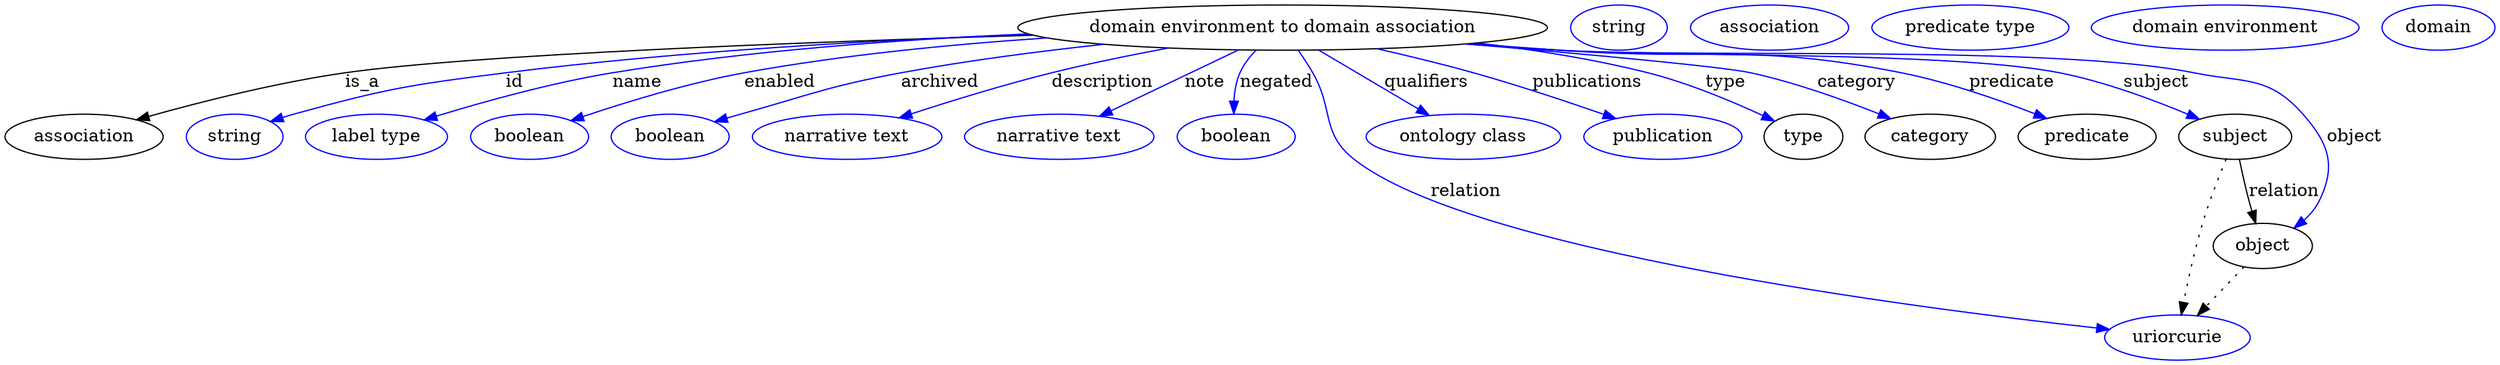 digraph {
	graph [bb="0,0,1977.9,283"];
	node [label="\N"];
	"domain environment to domain association"	 [height=0.5,
		label="domain environment to domain association",
		pos="1014,265",
		width=5.8675];
	association	 [height=0.5,
		pos="63.044,178",
		width=1.7512];
	"domain environment to domain association" -> association	 [label=is_a,
		lp="283.04,221.5",
		pos="e,105.96,191.24 811.98,259.62 627.87,253.92 369.79,243.7 269.04,229 216.17,221.29 157.08,205.94 115.79,194.09"];
	id	 [color=blue,
		height=0.5,
		label=string,
		pos="182.04,178",
		width=1.0652];
	"domain environment to domain association" -> id	 [color=blue,
		label=id,
		lp="404.04,221.5",
		pos="e,210.86,189.93 810.55,260.07 689.96,255.42 534.36,246.41 397.04,229 321.56,219.43 302.18,217.02 229.04,196 226.25,195.2 223.39,\
194.3 220.52,193.34",
		style=solid];
	name	 [color=blue,
		height=0.5,
		label="label type",
		pos="295.04,178",
		width=1.5707];
	"domain environment to domain association" -> name	 [color=blue,
		label=name,
		lp="502.04,221.5",
		pos="e,333.93,191.07 828.74,256.33 702.36,249.67 546.64,239.81 482.04,229 434.21,220.99 380.97,205.84 343.57,194.12",
		style=solid];
	enabled	 [color=blue,
		height=0.5,
		label=boolean,
		pos="416.04,178",
		width=1.2999];
	"domain environment to domain association" -> enabled	 [color=blue,
		label=enabled,
		lp="616.54,221.5",
		pos="e,450.11,190.47 825.33,256.9 750.96,251.66 665.07,243.08 588.04,229 543.57,220.87 494.22,205.56 459.83,193.83",
		style=solid];
	archived	 [color=blue,
		height=0.5,
		label=boolean,
		pos="528.04,178",
		width=1.2999];
	"domain environment to domain association" -> archived	 [color=blue,
		label=archived,
		lp="744.54,221.5",
		pos="e,563.49,189.75 870.68,251.74 820.59,246.08 764.13,238.55 713.04,229 654.87,218.13 640.91,212.4 584.04,196 580.5,194.98 576.84,193.89 \
573.17,192.76",
		style=solid];
	description	 [color=blue,
		height=0.5,
		label="narrative text",
		pos="668.04,178",
		width=2.0943];
	"domain environment to domain association" -> description	 [color=blue,
		label=description,
		lp="870.04,221.5",
		pos="e,710.71,192.99 919.94,248.85 890.66,243.25 858.37,236.47 829.04,229 792.38,219.66 751.78,206.78 720.51,196.3",
		style=solid];
	note	 [color=blue,
		height=0.5,
		label="narrative text",
		pos="837.04,178",
		width=2.0943];
	"domain environment to domain association" -> note	 [color=blue,
		label=note,
		lp="953.04,221.5",
		pos="e,870.25,194.32 977.8,247.18 949.2,233.13 909.26,213.5 879.23,198.74",
		style=solid];
	negated	 [color=blue,
		height=0.5,
		label=boolean,
		pos="977.04,178",
		width=1.2999];
	"domain environment to domain association" -> negated	 [color=blue,
		label=negated,
		lp="1009,221.5",
		pos="e,975.15,196.16 992.5,247.06 987.55,241.78 982.91,235.63 980.04,229 977,221.95 975.67,213.83 975.24,206.17",
		style=solid];
	relation	 [color=blue,
		height=0.5,
		label=uriorcurie,
		pos="1725,18",
		width=1.6068];
	"domain environment to domain association" -> relation	 [color=blue,
		label=relation,
		lp="1160,134.5",
		pos="e,1669.9,23.722 1026.8,247 1030.6,241.35 1034.6,235.01 1038,229 1054.8,199.45 1044.4,181.09 1071,160 1162.5,87.627 1512.9,41.423 \
1659.7,24.864",
		style=solid];
	qualifiers	 [color=blue,
		height=0.5,
		label="ontology class",
		pos="1157,178",
		width=2.1484];
	"domain environment to domain association" -> qualifiers	 [color=blue,
		label=qualifiers,
		lp="1129,221.5",
		pos="e,1129.4,194.82 1043.7,246.97 1066,233.38 1096.8,214.66 1120.6,200.16",
		style=solid];
	publications	 [color=blue,
		height=0.5,
		label=publication,
		pos="1315,178",
		width=1.7512];
	"domain environment to domain association" -> publications	 [color=blue,
		label=publications,
		lp="1257,221.5",
		pos="e,1276.7,192.39 1092.3,248.19 1116.4,242.58 1142.9,235.97 1167,229 1200.9,219.2 1238.5,206.22 1267.3,195.81",
		style=solid];
	type	 [height=0.5,
		pos="1427,178",
		width=0.86659];
	"domain environment to domain association" -> type	 [color=blue,
		label=type,
		lp="1366,221.5",
		pos="e,1403.4,190.26 1172.1,252.99 1215.6,247.65 1262.5,239.98 1305,229 1336.4,220.89 1370.3,206.2 1394.4,194.67",
		style=solid];
	category	 [height=0.5,
		pos="1528,178",
		width=1.4443];
	"domain environment to domain association" -> category	 [color=blue,
		label=category,
		lp="1470,221.5",
		pos="e,1495.7,192.21 1163.9,252.27 1257.4,244.01 1364.2,233.91 1386,229 1420.7,221.23 1458.4,207.39 1486.3,196.09",
		style=solid];
	predicate	 [height=0.5,
		pos="1653,178",
		width=1.5346];
	"domain environment to domain association" -> predicate	 [color=blue,
		label=predicate,
		lp="1594.5,221.5",
		pos="e,1619.6,192.49 1165,252.4 1188.4,250.53 1212.4,248.67 1235,247 1355.4,238.1 1387.7,253 1506,229 1542.1,221.69 1581.4,207.74 1610.2,\
196.27",
		style=solid];
	subject	 [height=0.5,
		pos="1771,178",
		width=1.2457];
	"domain environment to domain association" -> subject	 [color=blue,
		label=subject,
		lp="1709.5,221.5",
		pos="e,1741.9,191.77 1162.6,252.16 1186.8,250.28 1211.6,248.48 1235,247 1323.4,241.41 1546.3,246.55 1633,229 1667.7,221.99 1705.3,207.64 \
1732.4,195.94",
		style=solid];
	object	 [height=0.5,
		pos="1793,91",
		width=1.1013];
	"domain environment to domain association" -> object	 [color=blue,
		label=object,
		lp="1866.5,178",
		pos="e,1818.5,105.11 1161.4,252.06 1186,250.17 1211.2,248.39 1235,247 1347.1,240.44 1630.1,251.64 1740,229 1779.7,220.83 1798.4,226.51 \
1825,196 1845.6,172.51 1851.6,155.13 1838,127 1835.3,121.2 1831,116.04 1826.3,111.57",
		style=solid];
	association_type	 [color=blue,
		height=0.5,
		label=string,
		pos="1282,265",
		width=1.0652];
	association_category	 [color=blue,
		height=0.5,
		label=association,
		pos="1401,265",
		width=1.7512];
	"domain environment to domain association_predicate"	 [color=blue,
		height=0.5,
		label="predicate type",
		pos="1561,265",
		width=2.1845];
	subject -> relation	 [pos="e,1727.9,36.006 1763.1,160.13 1757.2,146.37 1749.3,126.75 1744,109 1737.8,88.182 1732.9,64.102 1729.6,45.943",
		style=dotted];
	subject -> object	 [label=relation,
		lp="1810,134.5",
		pos="e,1787.3,108.86 1774.5,159.97 1776.5,150.18 1779.2,137.87 1782,127 1782.7,124.31 1783.5,121.51 1784.3,118.73"];
	"domain environment to domain association_subject"	 [color=blue,
		height=0.5,
		label="domain environment",
		pos="1764,265",
		width=2.9608];
	object -> relation	 [pos="e,1741.2,35.346 1777.3,74.069 1768.6,64.805 1757.8,53.154 1748.2,42.876",
		style=dotted];
	"domain environment to domain association_object"	 [color=blue,
		height=0.5,
		label=domain,
		pos="1933,265",
		width=1.2457];
}
